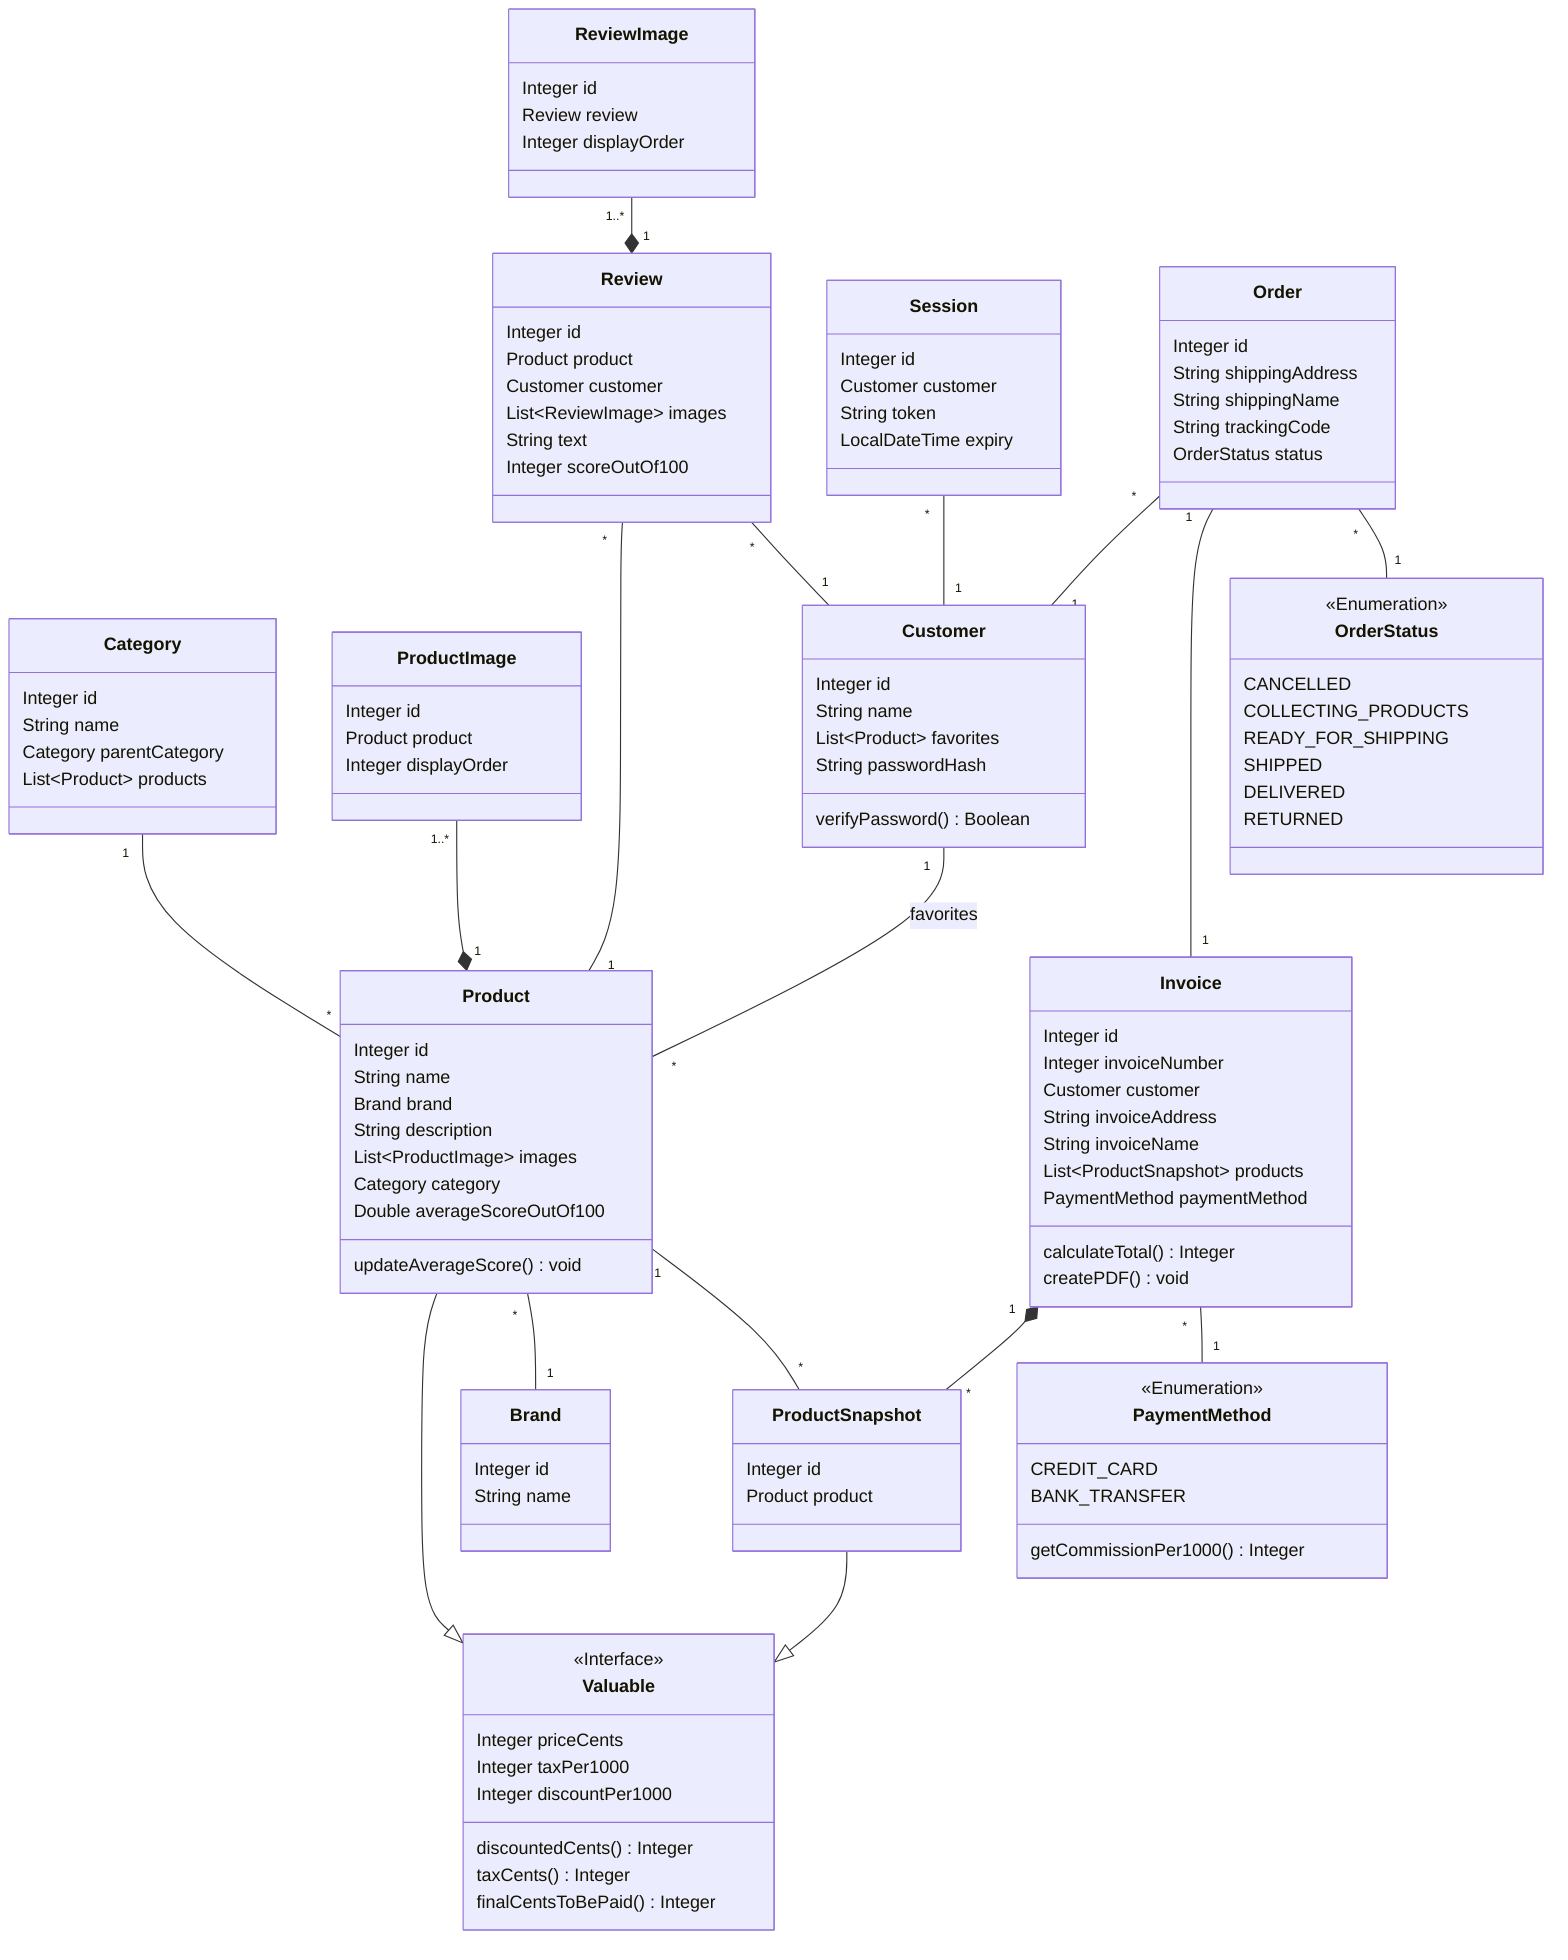 classDiagram
    Category "1" -- "*" Product
    class Category {
        Integer id
        String name
        Category parentCategory
        List~Product~ products
    }

    class Brand {
        Integer id
        String name
    }

    Product --|> Valuable
    ProductSnapshot --|> Valuable
    class Valuable {
        <<Interface>>
        Integer priceCents
        Integer taxPer1000
        Integer discountPer1000
        discountedCents() Integer
        taxCents() Integer
        finalCentsToBePaid() Integer
    }

    Product "*" -- "1" Brand
    class Product {
        Integer id
        String name
        Brand brand
        String description
        List~ProductImage~ images
        Category category
        Double averageScoreOutOf100
        updateAverageScore() void
    }

    ProductImage "1..*" --* "1" Product
    class ProductImage {
        Integer id
        Product product
        Integer displayOrder
    }

    ReviewImage "1..*" --* "1" Review
    class ReviewImage {
        Integer id
        Review review
        Integer displayOrder
    }

    Review "*" -- "1" Product
    Review "*" -- "1" Customer
    class Review {
        Integer id
        Product product
        Customer customer
        List~ReviewImage~ images
        String text
        Integer scoreOutOf100
    }

    Customer "1" -- "*" Product: favorites
    class Customer {
        Integer id
        String name
        List~Product~ favorites
        String passwordHash
        verifyPassword() Boolean
    }

    Session "*" -- "1" Customer
    class Session {
        Integer id
        Customer customer
        String token
        LocalDateTime expiry
    }

    Product "1" -- "*" ProductSnapshot
    class ProductSnapshot {
        Integer id
        Product product
    }

    Order "*" -- "1" Customer
    Order "1" -- "1" Invoice
    Order "*" -- "1" OrderStatus
    class Order {
        Integer id
        String shippingAddress
        String shippingName
        String trackingCode
        OrderStatus status
    }

    Invoice "1" *-- "*" ProductSnapshot
    Invoice "*" -- "1" PaymentMethod
    class Invoice {
        Integer id
        Integer invoiceNumber
        Customer customer
        String invoiceAddress
        String invoiceName
        List~ProductSnapshot~ products
        PaymentMethod paymentMethod
        calculateTotal() Integer
        createPDF() void
    }

    class OrderStatus {
        <<Enumeration>>
        CANCELLED
        COLLECTING_PRODUCTS
        READY_FOR_SHIPPING
        SHIPPED
        DELIVERED
        RETURNED
    }

    class PaymentMethod {
        <<Enumeration>>
        CREDIT_CARD
        BANK_TRANSFER
        getCommissionPer1000() Integer
    }